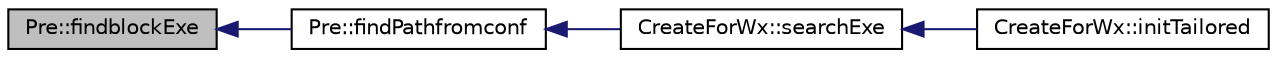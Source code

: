 digraph "Pre::findblockExe"
{
  edge [fontname="Helvetica",fontsize="10",labelfontname="Helvetica",labelfontsize="10"];
  node [fontname="Helvetica",fontsize="10",shape=record];
  rankdir="LR";
  Node442 [label="Pre::findblockExe",height=0.2,width=0.4,color="black", fillcolor="grey75", style="filled", fontcolor="black"];
  Node442 -> Node443 [dir="back",color="midnightblue",fontsize="10",style="solid",fontname="Helvetica"];
  Node443 [label="Pre::findPathfromconf",height=0.2,width=0.4,color="black", fillcolor="white", style="filled",URL="$class_pre.html#a688dbaca03851352e7dc4bc7bca53193",tooltip="Look for the &#39;_txt&#39; in the configuration file of &#39;CB&#39;. "];
  Node443 -> Node444 [dir="back",color="midnightblue",fontsize="10",style="solid",fontname="Helvetica"];
  Node444 [label="CreateForWx::searchExe",height=0.2,width=0.4,color="black", fillcolor="white", style="filled",URL="$class_create_for_wx.html#a41fa0155a1458ac8f1a7a3b77f369fe4",tooltip="Search all &#39;exe&#39; paths. "];
  Node444 -> Node445 [dir="back",color="midnightblue",fontsize="10",style="solid",fontname="Helvetica"];
  Node445 [label="CreateForWx::initTailored",height=0.2,width=0.4,color="black", fillcolor="white", style="filled",URL="$class_create_for_wx.html#a9a7122b5d8f572300659c6b74616dae6",tooltip="Specific initialisation by inherited type. "];
}
